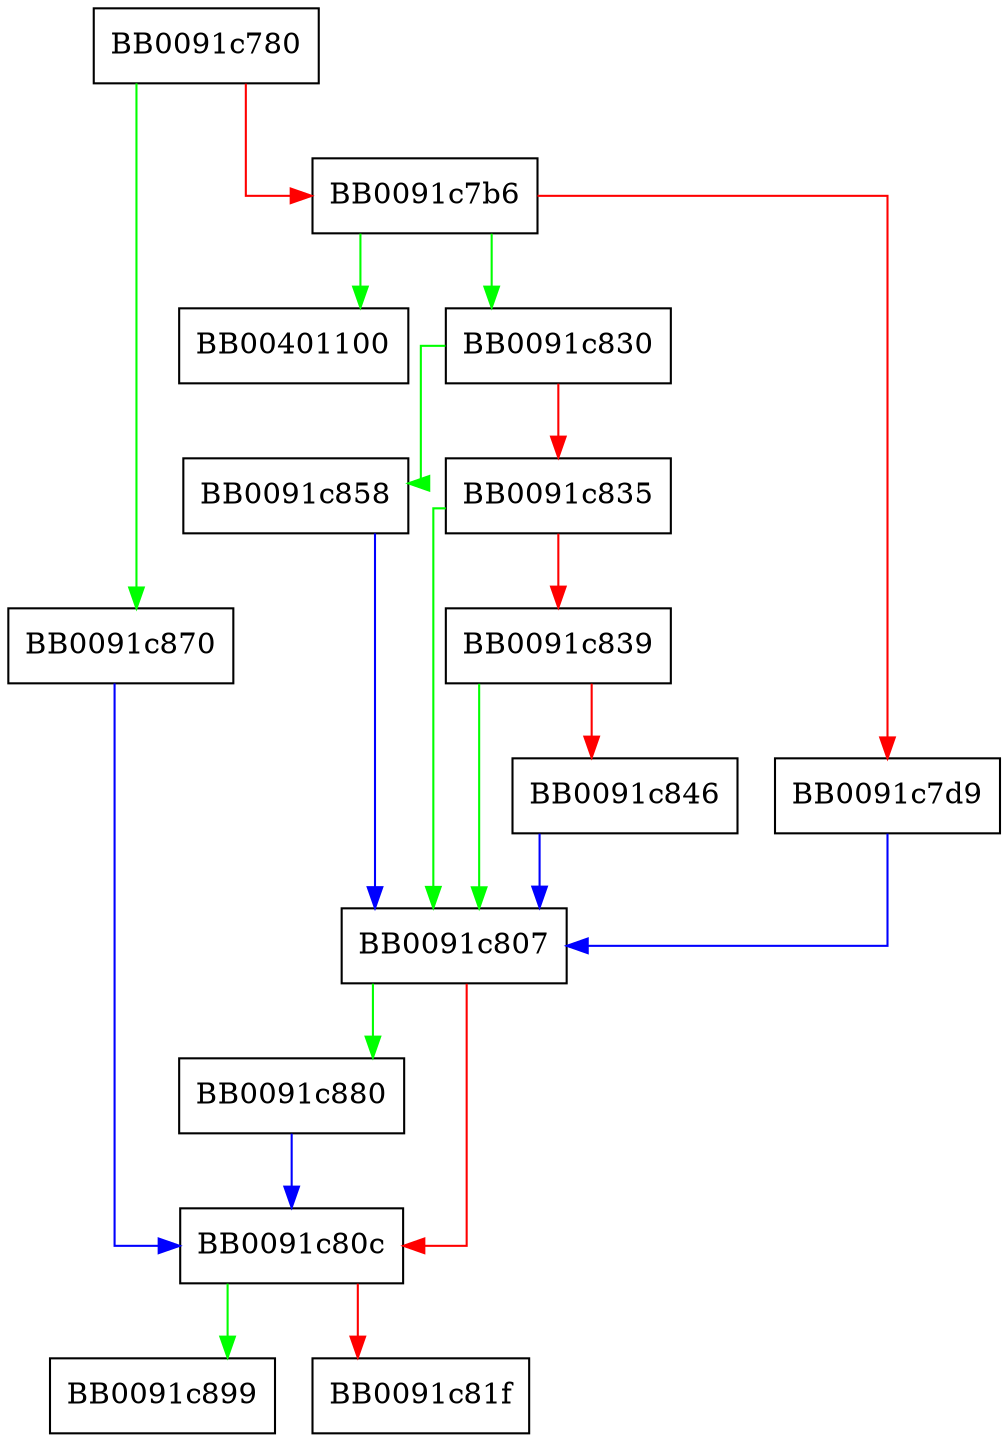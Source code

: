digraph gethostname {
  node [shape="box"];
  graph [splines=ortho];
  BB0091c780 -> BB0091c870 [color="green"];
  BB0091c780 -> BB0091c7b6 [color="red"];
  BB0091c7b6 -> BB00401100 [color="green"];
  BB0091c7b6 -> BB0091c830 [color="green"];
  BB0091c7b6 -> BB0091c7d9 [color="red"];
  BB0091c7d9 -> BB0091c807 [color="blue"];
  BB0091c807 -> BB0091c880 [color="green"];
  BB0091c807 -> BB0091c80c [color="red"];
  BB0091c80c -> BB0091c899 [color="green"];
  BB0091c80c -> BB0091c81f [color="red"];
  BB0091c830 -> BB0091c858 [color="green"];
  BB0091c830 -> BB0091c835 [color="red"];
  BB0091c835 -> BB0091c807 [color="green"];
  BB0091c835 -> BB0091c839 [color="red"];
  BB0091c839 -> BB0091c807 [color="green"];
  BB0091c839 -> BB0091c846 [color="red"];
  BB0091c846 -> BB0091c807 [color="blue"];
  BB0091c858 -> BB0091c807 [color="blue"];
  BB0091c870 -> BB0091c80c [color="blue"];
  BB0091c880 -> BB0091c80c [color="blue"];
}